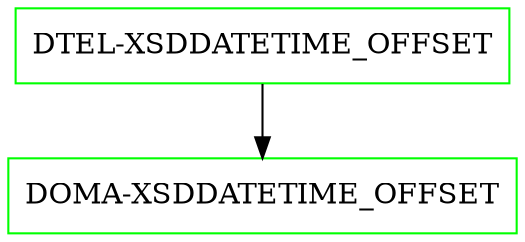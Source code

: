 digraph G {
  "DTEL-XSDDATETIME_OFFSET" [shape=box,color=green];
  "DOMA-XSDDATETIME_OFFSET" [shape=box,color=green,URL="./DOMA_XSDDATETIME_OFFSET.html"];
  "DTEL-XSDDATETIME_OFFSET" -> "DOMA-XSDDATETIME_OFFSET";
}

